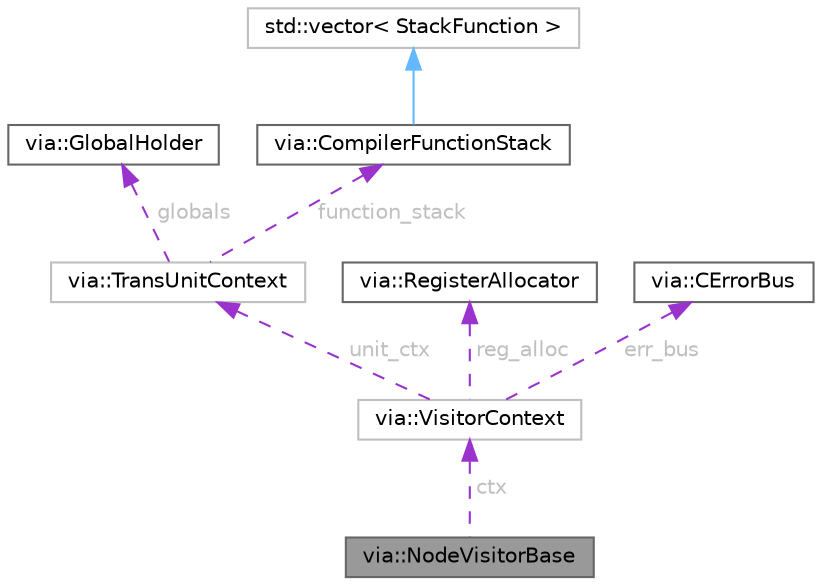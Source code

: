 digraph "via::NodeVisitorBase"
{
 // LATEX_PDF_SIZE
  bgcolor="transparent";
  edge [fontname=Helvetica,fontsize=10,labelfontname=Helvetica,labelfontsize=10];
  node [fontname=Helvetica,fontsize=10,shape=box,height=0.2,width=0.4];
  Node1 [id="Node000001",label="via::NodeVisitorBase",height=0.2,width=0.4,color="gray40", fillcolor="grey60", style="filled", fontcolor="black",tooltip=" "];
  Node2 -> Node1 [id="edge1_Node000001_Node000002",dir="back",color="darkorchid3",style="dashed",tooltip=" ",label=" ctx",fontcolor="grey" ];
  Node2 [id="Node000002",label="via::VisitorContext",height=0.2,width=0.4,color="grey75", fillcolor="white", style="filled",URL="$structvia_1_1VisitorContext.html",tooltip=" "];
  Node3 -> Node2 [id="edge2_Node000002_Node000003",dir="back",color="darkorchid3",style="dashed",tooltip=" ",label=" unit_ctx",fontcolor="grey" ];
  Node3 [id="Node000003",label="via::TransUnitContext",height=0.2,width=0.4,color="grey75", fillcolor="white", style="filled",URL="$classvia_1_1TransUnitContext.html",tooltip=" "];
  Node4 -> Node3 [id="edge3_Node000003_Node000004",dir="back",color="darkorchid3",style="dashed",tooltip=" ",label=" globals",fontcolor="grey" ];
  Node4 [id="Node000004",label="via::GlobalHolder",height=0.2,width=0.4,color="gray40", fillcolor="white", style="filled",URL="$classvia_1_1GlobalHolder.html",tooltip="Contains globals."];
  Node5 -> Node3 [id="edge4_Node000003_Node000005",dir="back",color="darkorchid3",style="dashed",tooltip=" ",label=" function_stack",fontcolor="grey" ];
  Node5 [id="Node000005",label="via::CompilerFunctionStack",height=0.2,width=0.4,color="gray40", fillcolor="white", style="filled",URL="$classvia_1_1CompilerFunctionStack.html",tooltip="Stack of active functions used during compilation."];
  Node6 -> Node5 [id="edge5_Node000005_Node000006",dir="back",color="steelblue1",style="solid",tooltip=" "];
  Node6 [id="Node000006",label="std::vector\< StackFunction \>",height=0.2,width=0.4,color="grey75", fillcolor="white", style="filled",tooltip=" "];
  Node7 -> Node2 [id="edge6_Node000002_Node000007",dir="back",color="darkorchid3",style="dashed",tooltip=" ",label=" reg_alloc",fontcolor="grey" ];
  Node7 [id="Node000007",label="via::RegisterAllocator",height=0.2,width=0.4,color="gray40", fillcolor="white", style="filled",URL="$classvia_1_1RegisterAllocator.html",tooltip="Handles compile-time register allocation and deallocation."];
  Node8 -> Node2 [id="edge7_Node000002_Node000008",dir="back",color="darkorchid3",style="dashed",tooltip=" ",label=" err_bus",fontcolor="grey" ];
  Node8 [id="Node000008",label="via::CErrorBus",height=0.2,width=0.4,color="gray40", fillcolor="white", style="filled",URL="$classvia_1_1CErrorBus.html",tooltip=" "];
}
